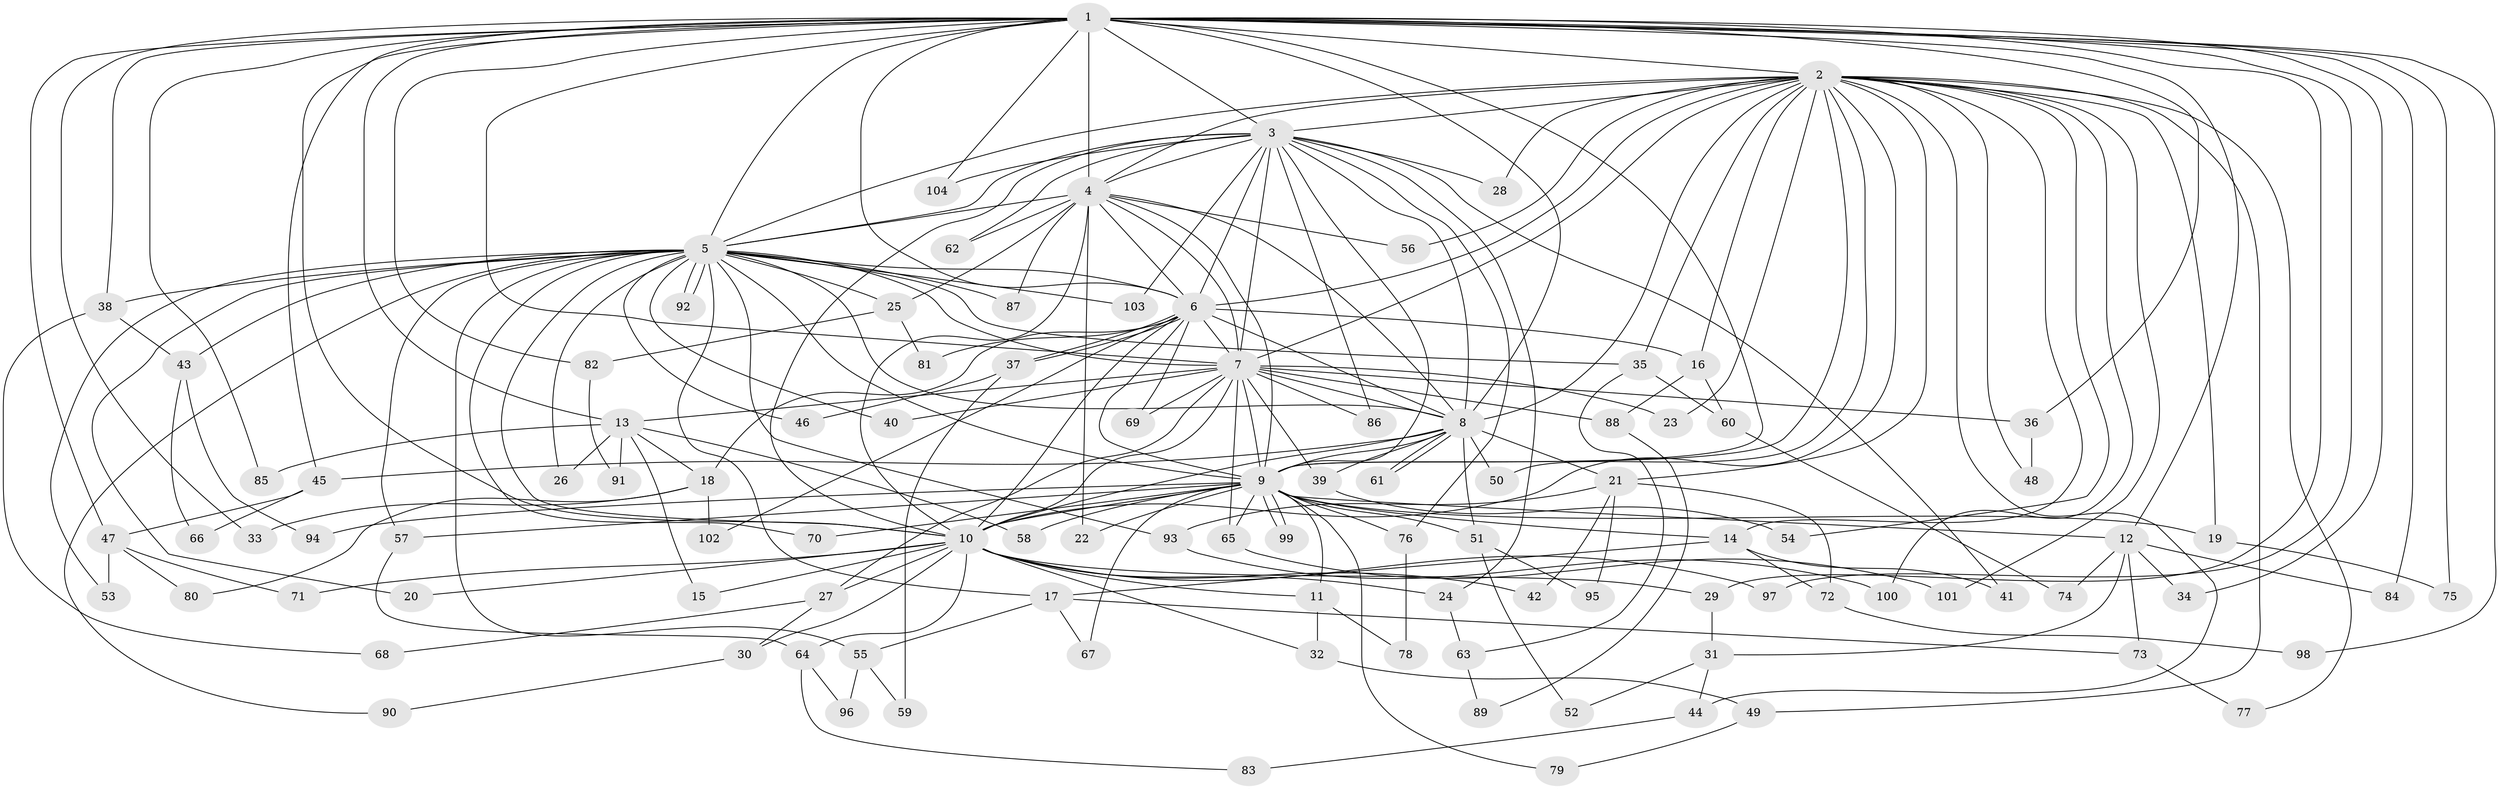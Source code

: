 // Generated by graph-tools (version 1.1) at 2025/01/03/09/25 03:01:26]
// undirected, 104 vertices, 233 edges
graph export_dot {
graph [start="1"]
  node [color=gray90,style=filled];
  1;
  2;
  3;
  4;
  5;
  6;
  7;
  8;
  9;
  10;
  11;
  12;
  13;
  14;
  15;
  16;
  17;
  18;
  19;
  20;
  21;
  22;
  23;
  24;
  25;
  26;
  27;
  28;
  29;
  30;
  31;
  32;
  33;
  34;
  35;
  36;
  37;
  38;
  39;
  40;
  41;
  42;
  43;
  44;
  45;
  46;
  47;
  48;
  49;
  50;
  51;
  52;
  53;
  54;
  55;
  56;
  57;
  58;
  59;
  60;
  61;
  62;
  63;
  64;
  65;
  66;
  67;
  68;
  69;
  70;
  71;
  72;
  73;
  74;
  75;
  76;
  77;
  78;
  79;
  80;
  81;
  82;
  83;
  84;
  85;
  86;
  87;
  88;
  89;
  90;
  91;
  92;
  93;
  94;
  95;
  96;
  97;
  98;
  99;
  100;
  101;
  102;
  103;
  104;
  1 -- 2;
  1 -- 3;
  1 -- 4;
  1 -- 5;
  1 -- 6;
  1 -- 7;
  1 -- 8;
  1 -- 9;
  1 -- 10;
  1 -- 12;
  1 -- 13;
  1 -- 29;
  1 -- 33;
  1 -- 34;
  1 -- 36;
  1 -- 38;
  1 -- 45;
  1 -- 47;
  1 -- 75;
  1 -- 82;
  1 -- 84;
  1 -- 85;
  1 -- 97;
  1 -- 98;
  1 -- 104;
  2 -- 3;
  2 -- 4;
  2 -- 5;
  2 -- 6;
  2 -- 7;
  2 -- 8;
  2 -- 9;
  2 -- 10;
  2 -- 14;
  2 -- 16;
  2 -- 19;
  2 -- 21;
  2 -- 23;
  2 -- 28;
  2 -- 35;
  2 -- 44;
  2 -- 48;
  2 -- 49;
  2 -- 50;
  2 -- 54;
  2 -- 56;
  2 -- 77;
  2 -- 100;
  2 -- 101;
  3 -- 4;
  3 -- 5;
  3 -- 6;
  3 -- 7;
  3 -- 8;
  3 -- 9;
  3 -- 10;
  3 -- 24;
  3 -- 28;
  3 -- 41;
  3 -- 62;
  3 -- 76;
  3 -- 86;
  3 -- 103;
  3 -- 104;
  4 -- 5;
  4 -- 6;
  4 -- 7;
  4 -- 8;
  4 -- 9;
  4 -- 10;
  4 -- 22;
  4 -- 25;
  4 -- 56;
  4 -- 62;
  4 -- 87;
  5 -- 6;
  5 -- 7;
  5 -- 8;
  5 -- 9;
  5 -- 10;
  5 -- 17;
  5 -- 20;
  5 -- 25;
  5 -- 26;
  5 -- 35;
  5 -- 38;
  5 -- 40;
  5 -- 43;
  5 -- 46;
  5 -- 53;
  5 -- 55;
  5 -- 57;
  5 -- 70;
  5 -- 87;
  5 -- 90;
  5 -- 92;
  5 -- 92;
  5 -- 93;
  5 -- 103;
  6 -- 7;
  6 -- 8;
  6 -- 9;
  6 -- 10;
  6 -- 16;
  6 -- 18;
  6 -- 37;
  6 -- 37;
  6 -- 69;
  6 -- 81;
  6 -- 102;
  7 -- 8;
  7 -- 9;
  7 -- 10;
  7 -- 13;
  7 -- 23;
  7 -- 27;
  7 -- 36;
  7 -- 39;
  7 -- 40;
  7 -- 65;
  7 -- 69;
  7 -- 86;
  7 -- 88;
  8 -- 9;
  8 -- 10;
  8 -- 21;
  8 -- 39;
  8 -- 45;
  8 -- 50;
  8 -- 51;
  8 -- 61;
  8 -- 61;
  9 -- 10;
  9 -- 11;
  9 -- 12;
  9 -- 14;
  9 -- 19;
  9 -- 22;
  9 -- 51;
  9 -- 57;
  9 -- 58;
  9 -- 65;
  9 -- 67;
  9 -- 70;
  9 -- 76;
  9 -- 79;
  9 -- 94;
  9 -- 99;
  9 -- 99;
  10 -- 11;
  10 -- 15;
  10 -- 20;
  10 -- 24;
  10 -- 27;
  10 -- 29;
  10 -- 30;
  10 -- 32;
  10 -- 42;
  10 -- 64;
  10 -- 71;
  10 -- 97;
  11 -- 32;
  11 -- 78;
  12 -- 31;
  12 -- 34;
  12 -- 73;
  12 -- 74;
  12 -- 84;
  13 -- 15;
  13 -- 18;
  13 -- 26;
  13 -- 58;
  13 -- 85;
  13 -- 91;
  14 -- 17;
  14 -- 41;
  14 -- 72;
  16 -- 60;
  16 -- 88;
  17 -- 55;
  17 -- 67;
  17 -- 73;
  18 -- 33;
  18 -- 80;
  18 -- 102;
  19 -- 75;
  21 -- 42;
  21 -- 72;
  21 -- 93;
  21 -- 95;
  24 -- 63;
  25 -- 81;
  25 -- 82;
  27 -- 30;
  27 -- 68;
  29 -- 31;
  30 -- 90;
  31 -- 44;
  31 -- 52;
  32 -- 49;
  35 -- 60;
  35 -- 63;
  36 -- 48;
  37 -- 46;
  37 -- 59;
  38 -- 43;
  38 -- 68;
  39 -- 54;
  43 -- 66;
  43 -- 94;
  44 -- 83;
  45 -- 47;
  45 -- 66;
  47 -- 53;
  47 -- 71;
  47 -- 80;
  49 -- 79;
  51 -- 52;
  51 -- 95;
  55 -- 59;
  55 -- 96;
  57 -- 64;
  60 -- 74;
  63 -- 89;
  64 -- 83;
  64 -- 96;
  65 -- 101;
  72 -- 98;
  73 -- 77;
  76 -- 78;
  82 -- 91;
  88 -- 89;
  93 -- 100;
}
